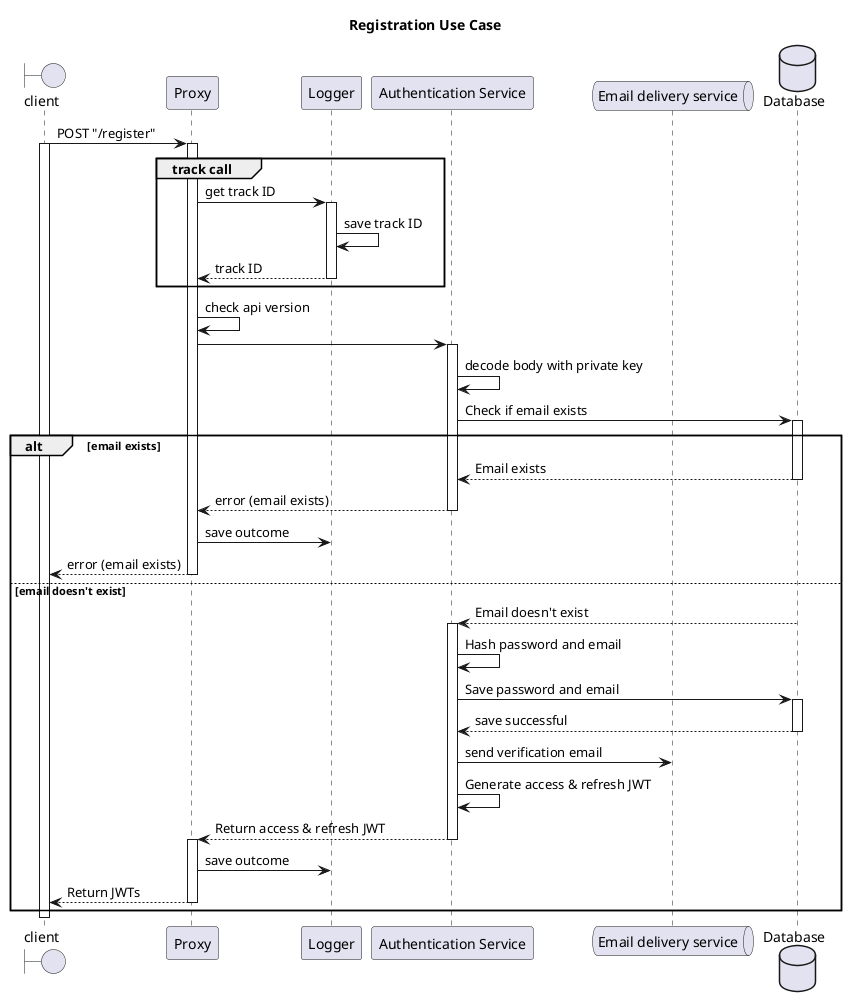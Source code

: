 @startuml authentication_reg
title Registration Use Case

boundary client
participant Proxy as proxy
participant Logger as logger
participant "Authentication Service" as auth
queue "Email delivery service" as email
database Database as db

client -> proxy : POST "/register"
activate client
    activate proxy

    group track call
        proxy -> logger : get track ID
        activate logger
            logger -> logger : save track ID
            logger --> proxy : track ID
        deactivate logger
    end

    proxy -> proxy : check api version
    proxy -> auth
    activate auth
        auth -> auth : decode body with private key
        auth -> db : Check if email exists
        alt email exists
            activate db
                db --> auth : Email exists
            deactivate db
            auth --> proxy : error (email exists)
    deactivate auth
            proxy -> logger : save outcome
            proxy --> client : error (email exists)
    deactivate proxy
            else email doesn't exist
                    db --> auth : Email doesn't exist
                deactivate db
                
                activate auth
                auth -> auth : Hash password and email
                auth -> db : Save password and email

                activate db
                    db --> auth : save successful
                deactivate db

                auth -> email : send verification email 
                auth -> auth : Generate access & refresh JWT
                auth --> proxy : Return access & refresh JWT

                deactivate auth
                activate proxy
                    proxy -> logger : save outcome
                    proxy --> client : Return JWTs
                deactivate proxy
            end
        deactivate auth
    deactivate proxy
deactivate client
@enduml